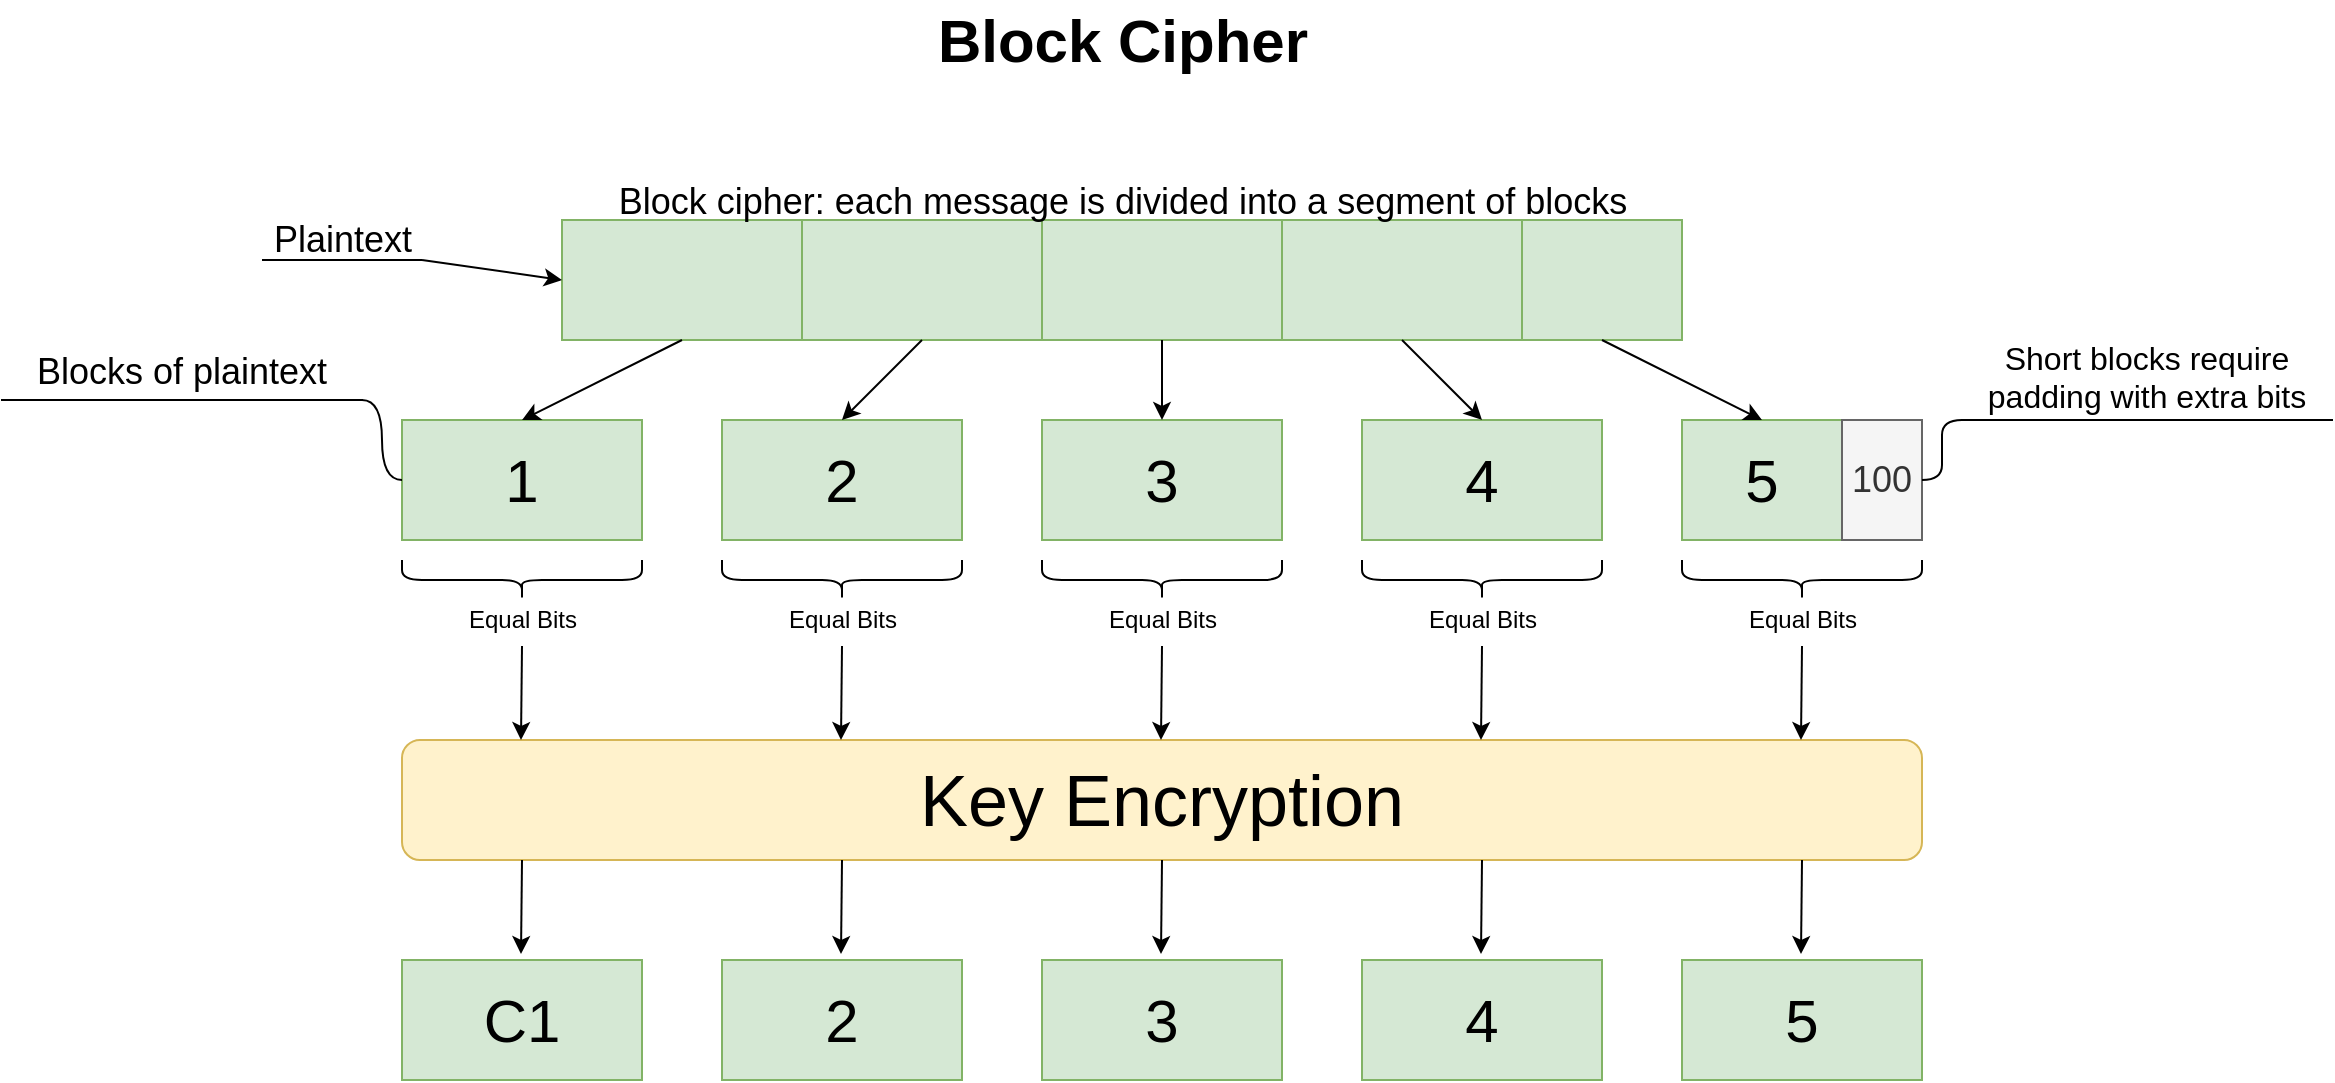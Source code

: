 <mxfile version="12.5.5" type="github">
  <diagram id="teIsq7KTB3O1CH4o7PR5" name="Page-1">
    <mxGraphModel dx="1422" dy="745" grid="1" gridSize="10" guides="1" tooltips="1" connect="1" arrows="1" fold="1" page="1" pageScale="1" pageWidth="1169" pageHeight="827" math="0" shadow="0">
      <root>
        <mxCell id="0"/>
        <mxCell id="1" parent="0"/>
        <mxCell id="TdllQlUeXszhdlZdWgxR-1" value="Block Cipher" style="text;html=1;align=center;verticalAlign=middle;resizable=0;points=[];autosize=1;fontSize=30;fontStyle=1" parent="1" vertex="1">
          <mxGeometry x="460" y="30" width="200" height="40" as="geometry"/>
        </mxCell>
        <mxCell id="TdllQlUeXszhdlZdWgxR-3" value="" style="rounded=0;whiteSpace=wrap;html=1;fontSize=30;fillColor=#d5e8d4;strokeColor=#82b366;" parent="1" vertex="1">
          <mxGeometry x="280" y="140" width="120" height="60" as="geometry"/>
        </mxCell>
        <mxCell id="TdllQlUeXszhdlZdWgxR-4" value="" style="rounded=0;whiteSpace=wrap;html=1;fontSize=30;fillColor=#d5e8d4;strokeColor=#82b366;" parent="1" vertex="1">
          <mxGeometry x="400" y="140" width="120" height="60" as="geometry"/>
        </mxCell>
        <mxCell id="TdllQlUeXszhdlZdWgxR-5" value="" style="rounded=0;whiteSpace=wrap;html=1;fontSize=30;fillColor=#d5e8d4;strokeColor=#82b366;" parent="1" vertex="1">
          <mxGeometry x="520" y="140" width="120" height="60" as="geometry"/>
        </mxCell>
        <mxCell id="TdllQlUeXszhdlZdWgxR-6" value="" style="rounded=0;whiteSpace=wrap;html=1;fontSize=30;fillColor=#d5e8d4;strokeColor=#82b366;" parent="1" vertex="1">
          <mxGeometry x="640" y="140" width="120" height="60" as="geometry"/>
        </mxCell>
        <mxCell id="TdllQlUeXszhdlZdWgxR-8" value="" style="rounded=0;whiteSpace=wrap;html=1;fontSize=30;fillColor=#d5e8d4;strokeColor=#82b366;" parent="1" vertex="1">
          <mxGeometry x="760" y="140" width="80" height="60" as="geometry"/>
        </mxCell>
        <mxCell id="TdllQlUeXszhdlZdWgxR-9" value="&lt;font style=&quot;font-size: 18px&quot;&gt;Plaintext&lt;/font&gt;" style="text;html=1;align=center;verticalAlign=middle;resizable=0;points=[];autosize=1;fontSize=30;" parent="1" vertex="1">
          <mxGeometry x="130" y="120" width="80" height="50" as="geometry"/>
        </mxCell>
        <mxCell id="TdllQlUeXszhdlZdWgxR-10" value="" style="endArrow=none;html=1;fontSize=30;" parent="1" edge="1">
          <mxGeometry width="50" height="50" relative="1" as="geometry">
            <mxPoint x="130" y="160" as="sourcePoint"/>
            <mxPoint x="210" y="160" as="targetPoint"/>
          </mxGeometry>
        </mxCell>
        <mxCell id="TdllQlUeXszhdlZdWgxR-11" value="" style="endArrow=classic;html=1;fontSize=30;entryX=0;entryY=0.5;entryDx=0;entryDy=0;" parent="1" edge="1">
          <mxGeometry width="50" height="50" relative="1" as="geometry">
            <mxPoint x="210" y="160" as="sourcePoint"/>
            <mxPoint x="280" y="170" as="targetPoint"/>
          </mxGeometry>
        </mxCell>
        <mxCell id="TdllQlUeXszhdlZdWgxR-13" value="&lt;font style=&quot;font-size: 18px&quot;&gt;Block cipher: each message is divided into a segment of blocks&lt;/font&gt;" style="text;html=1;align=center;verticalAlign=middle;resizable=0;points=[];autosize=1;fontSize=30;" parent="1" vertex="1">
          <mxGeometry x="300" y="101" width="520" height="50" as="geometry"/>
        </mxCell>
        <mxCell id="TdllQlUeXszhdlZdWgxR-15" value="1" style="rounded=0;whiteSpace=wrap;html=1;fontSize=30;fillColor=#d5e8d4;strokeColor=#82b366;" parent="1" vertex="1">
          <mxGeometry x="200" y="240" width="120" height="60" as="geometry"/>
        </mxCell>
        <mxCell id="TdllQlUeXszhdlZdWgxR-16" value="2" style="rounded=0;whiteSpace=wrap;html=1;fontSize=30;fillColor=#d5e8d4;strokeColor=#82b366;" parent="1" vertex="1">
          <mxGeometry x="360" y="240" width="120" height="60" as="geometry"/>
        </mxCell>
        <mxCell id="TdllQlUeXszhdlZdWgxR-17" value="3" style="rounded=0;whiteSpace=wrap;html=1;fontSize=30;fillColor=#d5e8d4;strokeColor=#82b366;" parent="1" vertex="1">
          <mxGeometry x="520" y="240" width="120" height="60" as="geometry"/>
        </mxCell>
        <mxCell id="TdllQlUeXszhdlZdWgxR-18" value="4" style="rounded=0;whiteSpace=wrap;html=1;fontSize=30;fillColor=#d5e8d4;strokeColor=#82b366;" parent="1" vertex="1">
          <mxGeometry x="680" y="240" width="120" height="60" as="geometry"/>
        </mxCell>
        <mxCell id="TdllQlUeXszhdlZdWgxR-20" value="5" style="rounded=0;whiteSpace=wrap;html=1;fontSize=30;fillColor=#d5e8d4;strokeColor=#82b366;" parent="1" vertex="1">
          <mxGeometry x="840" y="240" width="80" height="60" as="geometry"/>
        </mxCell>
        <mxCell id="TdllQlUeXszhdlZdWgxR-26" value="" style="endArrow=none;html=1;fontSize=30;" parent="1" edge="1">
          <mxGeometry width="50" height="50" relative="1" as="geometry">
            <mxPoint x="10" y="400" as="sourcePoint"/>
            <mxPoint x="10" y="400" as="targetPoint"/>
          </mxGeometry>
        </mxCell>
        <mxCell id="TdllQlUeXszhdlZdWgxR-30" value="Blocks of plaintext" style="whiteSpace=wrap;html=1;shape=partialRectangle;top=0;left=0;bottom=1;right=0;points=[[0,1],[1,1]];strokeColor=#000000;fillColor=none;align=center;verticalAlign=bottom;routingCenterY=0.5;snapToPoint=1;container=1;recursiveResize=0;autosize=1;treeFolding=1;treeMoving=1;fontSize=18;" parent="1" vertex="1">
          <mxGeometry y="200" width="180" height="30" as="geometry"/>
        </mxCell>
        <mxCell id="TdllQlUeXszhdlZdWgxR-31" value="" style="edgeStyle=entityRelationEdgeStyle;startArrow=none;endArrow=none;segment=10;curved=1;fontSize=18;entryX=1;entryY=1;entryDx=0;entryDy=0;" parent="1" source="TdllQlUeXszhdlZdWgxR-15" target="TdllQlUeXszhdlZdWgxR-30" edge="1">
          <mxGeometry relative="1" as="geometry">
            <mxPoint x="61" y="301.98" as="sourcePoint"/>
          </mxGeometry>
        </mxCell>
        <mxCell id="TdllQlUeXszhdlZdWgxR-33" value="100" style="rounded=0;whiteSpace=wrap;html=1;fontSize=18;fillColor=#f5f5f5;strokeColor=#666666;fontColor=#333333;" parent="1" vertex="1">
          <mxGeometry x="920" y="240" width="40" height="60" as="geometry"/>
        </mxCell>
        <mxCell id="lpGSSCiZ2T_nPzG1h67O-2" value="" style="endArrow=classic;html=1;exitX=0.5;exitY=1;exitDx=0;exitDy=0;entryX=0.5;entryY=0;entryDx=0;entryDy=0;" edge="1" parent="1" source="TdllQlUeXszhdlZdWgxR-3" target="TdllQlUeXszhdlZdWgxR-15">
          <mxGeometry width="50" height="50" relative="1" as="geometry">
            <mxPoint x="10" y="470" as="sourcePoint"/>
            <mxPoint x="60" y="420" as="targetPoint"/>
          </mxGeometry>
        </mxCell>
        <mxCell id="lpGSSCiZ2T_nPzG1h67O-3" value="" style="endArrow=classic;html=1;exitX=0.5;exitY=1;exitDx=0;exitDy=0;entryX=0.5;entryY=0;entryDx=0;entryDy=0;" edge="1" parent="1" source="TdllQlUeXszhdlZdWgxR-4" target="TdllQlUeXszhdlZdWgxR-16">
          <mxGeometry width="50" height="50" relative="1" as="geometry">
            <mxPoint x="10" y="470" as="sourcePoint"/>
            <mxPoint x="60" y="420" as="targetPoint"/>
          </mxGeometry>
        </mxCell>
        <mxCell id="lpGSSCiZ2T_nPzG1h67O-4" value="" style="endArrow=classic;html=1;exitX=0.5;exitY=1;exitDx=0;exitDy=0;entryX=0.5;entryY=0;entryDx=0;entryDy=0;" edge="1" parent="1" source="TdllQlUeXszhdlZdWgxR-5" target="TdllQlUeXszhdlZdWgxR-17">
          <mxGeometry width="50" height="50" relative="1" as="geometry">
            <mxPoint x="10" y="470" as="sourcePoint"/>
            <mxPoint x="60" y="420" as="targetPoint"/>
          </mxGeometry>
        </mxCell>
        <mxCell id="lpGSSCiZ2T_nPzG1h67O-5" value="" style="endArrow=classic;html=1;exitX=0.5;exitY=1;exitDx=0;exitDy=0;entryX=0.5;entryY=0;entryDx=0;entryDy=0;" edge="1" parent="1" source="TdllQlUeXszhdlZdWgxR-6" target="TdllQlUeXszhdlZdWgxR-18">
          <mxGeometry width="50" height="50" relative="1" as="geometry">
            <mxPoint x="10" y="470" as="sourcePoint"/>
            <mxPoint x="60" y="420" as="targetPoint"/>
          </mxGeometry>
        </mxCell>
        <mxCell id="lpGSSCiZ2T_nPzG1h67O-7" value="" style="endArrow=classic;html=1;exitX=0.5;exitY=1;exitDx=0;exitDy=0;entryX=0.5;entryY=0;entryDx=0;entryDy=0;" edge="1" parent="1" source="TdllQlUeXszhdlZdWgxR-8" target="TdllQlUeXszhdlZdWgxR-20">
          <mxGeometry width="50" height="50" relative="1" as="geometry">
            <mxPoint x="-110" y="470" as="sourcePoint"/>
            <mxPoint x="-60" y="420" as="targetPoint"/>
          </mxGeometry>
        </mxCell>
        <mxCell id="lpGSSCiZ2T_nPzG1h67O-8" value="&lt;font style=&quot;font-size: 16px&quot;&gt;Short blocks require padding with extra bits&lt;/font&gt;" style="whiteSpace=wrap;html=1;shape=partialRectangle;top=0;left=0;bottom=1;right=0;points=[[0,1],[1,1]];strokeColor=#000000;fillColor=none;align=center;verticalAlign=bottom;routingCenterY=0.5;snapToPoint=1;container=1;recursiveResize=0;autosize=1;treeFolding=1;treeMoving=1;" vertex="1" parent="1">
          <mxGeometry x="980" y="220" width="185" height="20" as="geometry"/>
        </mxCell>
        <mxCell id="lpGSSCiZ2T_nPzG1h67O-9" value="" style="edgeStyle=entityRelationEdgeStyle;startArrow=none;endArrow=none;segment=10;curved=1;" edge="1" target="lpGSSCiZ2T_nPzG1h67O-8" parent="1">
          <mxGeometry relative="1" as="geometry">
            <mxPoint x="960" y="270" as="sourcePoint"/>
          </mxGeometry>
        </mxCell>
        <mxCell id="lpGSSCiZ2T_nPzG1h67O-10" value="" style="shape=curlyBracket;whiteSpace=wrap;html=1;rounded=1;rotation=-90;" vertex="1" parent="1">
          <mxGeometry x="250" y="260" width="20" height="120" as="geometry"/>
        </mxCell>
        <mxCell id="lpGSSCiZ2T_nPzG1h67O-13" value="" style="shape=curlyBracket;whiteSpace=wrap;html=1;rounded=1;rotation=-90;" vertex="1" parent="1">
          <mxGeometry x="890" y="260" width="20" height="120" as="geometry"/>
        </mxCell>
        <mxCell id="lpGSSCiZ2T_nPzG1h67O-14" value="" style="shape=curlyBracket;whiteSpace=wrap;html=1;rounded=1;rotation=-90;" vertex="1" parent="1">
          <mxGeometry x="730" y="260" width="20" height="120" as="geometry"/>
        </mxCell>
        <mxCell id="lpGSSCiZ2T_nPzG1h67O-15" value="" style="shape=curlyBracket;whiteSpace=wrap;html=1;rounded=1;rotation=-90;" vertex="1" parent="1">
          <mxGeometry x="570" y="260" width="20" height="120" as="geometry"/>
        </mxCell>
        <mxCell id="lpGSSCiZ2T_nPzG1h67O-16" value="" style="shape=curlyBracket;whiteSpace=wrap;html=1;rounded=1;rotation=-90;" vertex="1" parent="1">
          <mxGeometry x="410" y="260" width="20" height="120" as="geometry"/>
        </mxCell>
        <mxCell id="lpGSSCiZ2T_nPzG1h67O-17" value="Equal Bits" style="text;html=1;align=center;verticalAlign=middle;resizable=0;points=[];autosize=1;" vertex="1" parent="1">
          <mxGeometry x="225" y="330" width="70" height="20" as="geometry"/>
        </mxCell>
        <mxCell id="lpGSSCiZ2T_nPzG1h67O-18" value="Equal Bits" style="text;html=1;align=center;verticalAlign=middle;resizable=0;points=[];autosize=1;" vertex="1" parent="1">
          <mxGeometry x="865" y="330" width="70" height="20" as="geometry"/>
        </mxCell>
        <mxCell id="lpGSSCiZ2T_nPzG1h67O-19" value="Equal Bits" style="text;html=1;align=center;verticalAlign=middle;resizable=0;points=[];autosize=1;" vertex="1" parent="1">
          <mxGeometry x="705" y="330" width="70" height="20" as="geometry"/>
        </mxCell>
        <mxCell id="lpGSSCiZ2T_nPzG1h67O-20" value="Equal Bits" style="text;html=1;align=center;verticalAlign=middle;resizable=0;points=[];autosize=1;" vertex="1" parent="1">
          <mxGeometry x="545" y="330" width="70" height="20" as="geometry"/>
        </mxCell>
        <mxCell id="lpGSSCiZ2T_nPzG1h67O-21" value="Equal Bits" style="text;html=1;align=center;verticalAlign=middle;resizable=0;points=[];autosize=1;" vertex="1" parent="1">
          <mxGeometry x="385" y="330" width="70" height="20" as="geometry"/>
        </mxCell>
        <mxCell id="lpGSSCiZ2T_nPzG1h67O-22" value="&lt;font style=&quot;font-size: 36px&quot;&gt;Key Encryption&lt;/font&gt;" style="rounded=1;whiteSpace=wrap;html=1;fillColor=#fff2cc;strokeColor=#d6b656;" vertex="1" parent="1">
          <mxGeometry x="200" y="400" width="760" height="60" as="geometry"/>
        </mxCell>
        <mxCell id="lpGSSCiZ2T_nPzG1h67O-24" value="" style="endArrow=classic;html=1;exitX=0.5;exitY=1.15;exitDx=0;exitDy=0;exitPerimeter=0;" edge="1" parent="1" source="lpGSSCiZ2T_nPzG1h67O-17">
          <mxGeometry width="50" height="50" relative="1" as="geometry">
            <mxPoint x="259.5" y="360" as="sourcePoint"/>
            <mxPoint x="259.5" y="400" as="targetPoint"/>
          </mxGeometry>
        </mxCell>
        <mxCell id="lpGSSCiZ2T_nPzG1h67O-26" value="" style="endArrow=classic;html=1;exitX=0.5;exitY=1.15;exitDx=0;exitDy=0;exitPerimeter=0;" edge="1" parent="1">
          <mxGeometry width="50" height="50" relative="1" as="geometry">
            <mxPoint x="900" y="353" as="sourcePoint"/>
            <mxPoint x="899.5" y="400" as="targetPoint"/>
          </mxGeometry>
        </mxCell>
        <mxCell id="lpGSSCiZ2T_nPzG1h67O-27" value="" style="endArrow=classic;html=1;exitX=0.5;exitY=1.15;exitDx=0;exitDy=0;exitPerimeter=0;" edge="1" parent="1">
          <mxGeometry width="50" height="50" relative="1" as="geometry">
            <mxPoint x="740" y="353" as="sourcePoint"/>
            <mxPoint x="739.5" y="400" as="targetPoint"/>
          </mxGeometry>
        </mxCell>
        <mxCell id="lpGSSCiZ2T_nPzG1h67O-28" value="" style="endArrow=classic;html=1;exitX=0.5;exitY=1.15;exitDx=0;exitDy=0;exitPerimeter=0;" edge="1" parent="1">
          <mxGeometry width="50" height="50" relative="1" as="geometry">
            <mxPoint x="580" y="353" as="sourcePoint"/>
            <mxPoint x="579.5" y="400" as="targetPoint"/>
          </mxGeometry>
        </mxCell>
        <mxCell id="lpGSSCiZ2T_nPzG1h67O-29" value="" style="endArrow=classic;html=1;exitX=0.5;exitY=1.15;exitDx=0;exitDy=0;exitPerimeter=0;" edge="1" parent="1">
          <mxGeometry width="50" height="50" relative="1" as="geometry">
            <mxPoint x="420" y="353" as="sourcePoint"/>
            <mxPoint x="419.5" y="400" as="targetPoint"/>
          </mxGeometry>
        </mxCell>
        <mxCell id="lpGSSCiZ2T_nPzG1h67O-30" value="" style="endArrow=classic;html=1;exitX=0.5;exitY=1.15;exitDx=0;exitDy=0;exitPerimeter=0;" edge="1" parent="1">
          <mxGeometry width="50" height="50" relative="1" as="geometry">
            <mxPoint x="260" y="460" as="sourcePoint"/>
            <mxPoint x="259.5" y="507" as="targetPoint"/>
          </mxGeometry>
        </mxCell>
        <mxCell id="lpGSSCiZ2T_nPzG1h67O-31" value="" style="endArrow=classic;html=1;exitX=0.5;exitY=1.15;exitDx=0;exitDy=0;exitPerimeter=0;" edge="1" parent="1">
          <mxGeometry width="50" height="50" relative="1" as="geometry">
            <mxPoint x="900" y="460" as="sourcePoint"/>
            <mxPoint x="899.5" y="507" as="targetPoint"/>
          </mxGeometry>
        </mxCell>
        <mxCell id="lpGSSCiZ2T_nPzG1h67O-32" value="" style="endArrow=classic;html=1;exitX=0.5;exitY=1.15;exitDx=0;exitDy=0;exitPerimeter=0;" edge="1" parent="1">
          <mxGeometry width="50" height="50" relative="1" as="geometry">
            <mxPoint x="740" y="460" as="sourcePoint"/>
            <mxPoint x="739.5" y="507" as="targetPoint"/>
          </mxGeometry>
        </mxCell>
        <mxCell id="lpGSSCiZ2T_nPzG1h67O-33" value="" style="endArrow=classic;html=1;exitX=0.5;exitY=1.15;exitDx=0;exitDy=0;exitPerimeter=0;" edge="1" parent="1">
          <mxGeometry width="50" height="50" relative="1" as="geometry">
            <mxPoint x="580" y="460" as="sourcePoint"/>
            <mxPoint x="579.5" y="507" as="targetPoint"/>
          </mxGeometry>
        </mxCell>
        <mxCell id="lpGSSCiZ2T_nPzG1h67O-34" value="" style="endArrow=classic;html=1;exitX=0.5;exitY=1.15;exitDx=0;exitDy=0;exitPerimeter=0;" edge="1" parent="1">
          <mxGeometry width="50" height="50" relative="1" as="geometry">
            <mxPoint x="420" y="460" as="sourcePoint"/>
            <mxPoint x="419.5" y="507" as="targetPoint"/>
          </mxGeometry>
        </mxCell>
        <mxCell id="lpGSSCiZ2T_nPzG1h67O-35" value="C1" style="rounded=0;whiteSpace=wrap;html=1;fontSize=30;fillColor=#d5e8d4;strokeColor=#82b366;" vertex="1" parent="1">
          <mxGeometry x="200" y="510" width="120" height="60" as="geometry"/>
        </mxCell>
        <mxCell id="lpGSSCiZ2T_nPzG1h67O-36" value="2" style="rounded=0;whiteSpace=wrap;html=1;fontSize=30;fillColor=#d5e8d4;strokeColor=#82b366;" vertex="1" parent="1">
          <mxGeometry x="360" y="510" width="120" height="60" as="geometry"/>
        </mxCell>
        <mxCell id="lpGSSCiZ2T_nPzG1h67O-37" value="3" style="rounded=0;whiteSpace=wrap;html=1;fontSize=30;fillColor=#d5e8d4;strokeColor=#82b366;" vertex="1" parent="1">
          <mxGeometry x="520" y="510" width="120" height="60" as="geometry"/>
        </mxCell>
        <mxCell id="lpGSSCiZ2T_nPzG1h67O-38" value="4" style="rounded=0;whiteSpace=wrap;html=1;fontSize=30;fillColor=#d5e8d4;strokeColor=#82b366;" vertex="1" parent="1">
          <mxGeometry x="680" y="510" width="120" height="60" as="geometry"/>
        </mxCell>
        <mxCell id="lpGSSCiZ2T_nPzG1h67O-39" value="5" style="rounded=0;whiteSpace=wrap;html=1;fontSize=30;fillColor=#d5e8d4;strokeColor=#82b366;" vertex="1" parent="1">
          <mxGeometry x="840" y="510" width="120" height="60" as="geometry"/>
        </mxCell>
      </root>
    </mxGraphModel>
  </diagram>
</mxfile>

